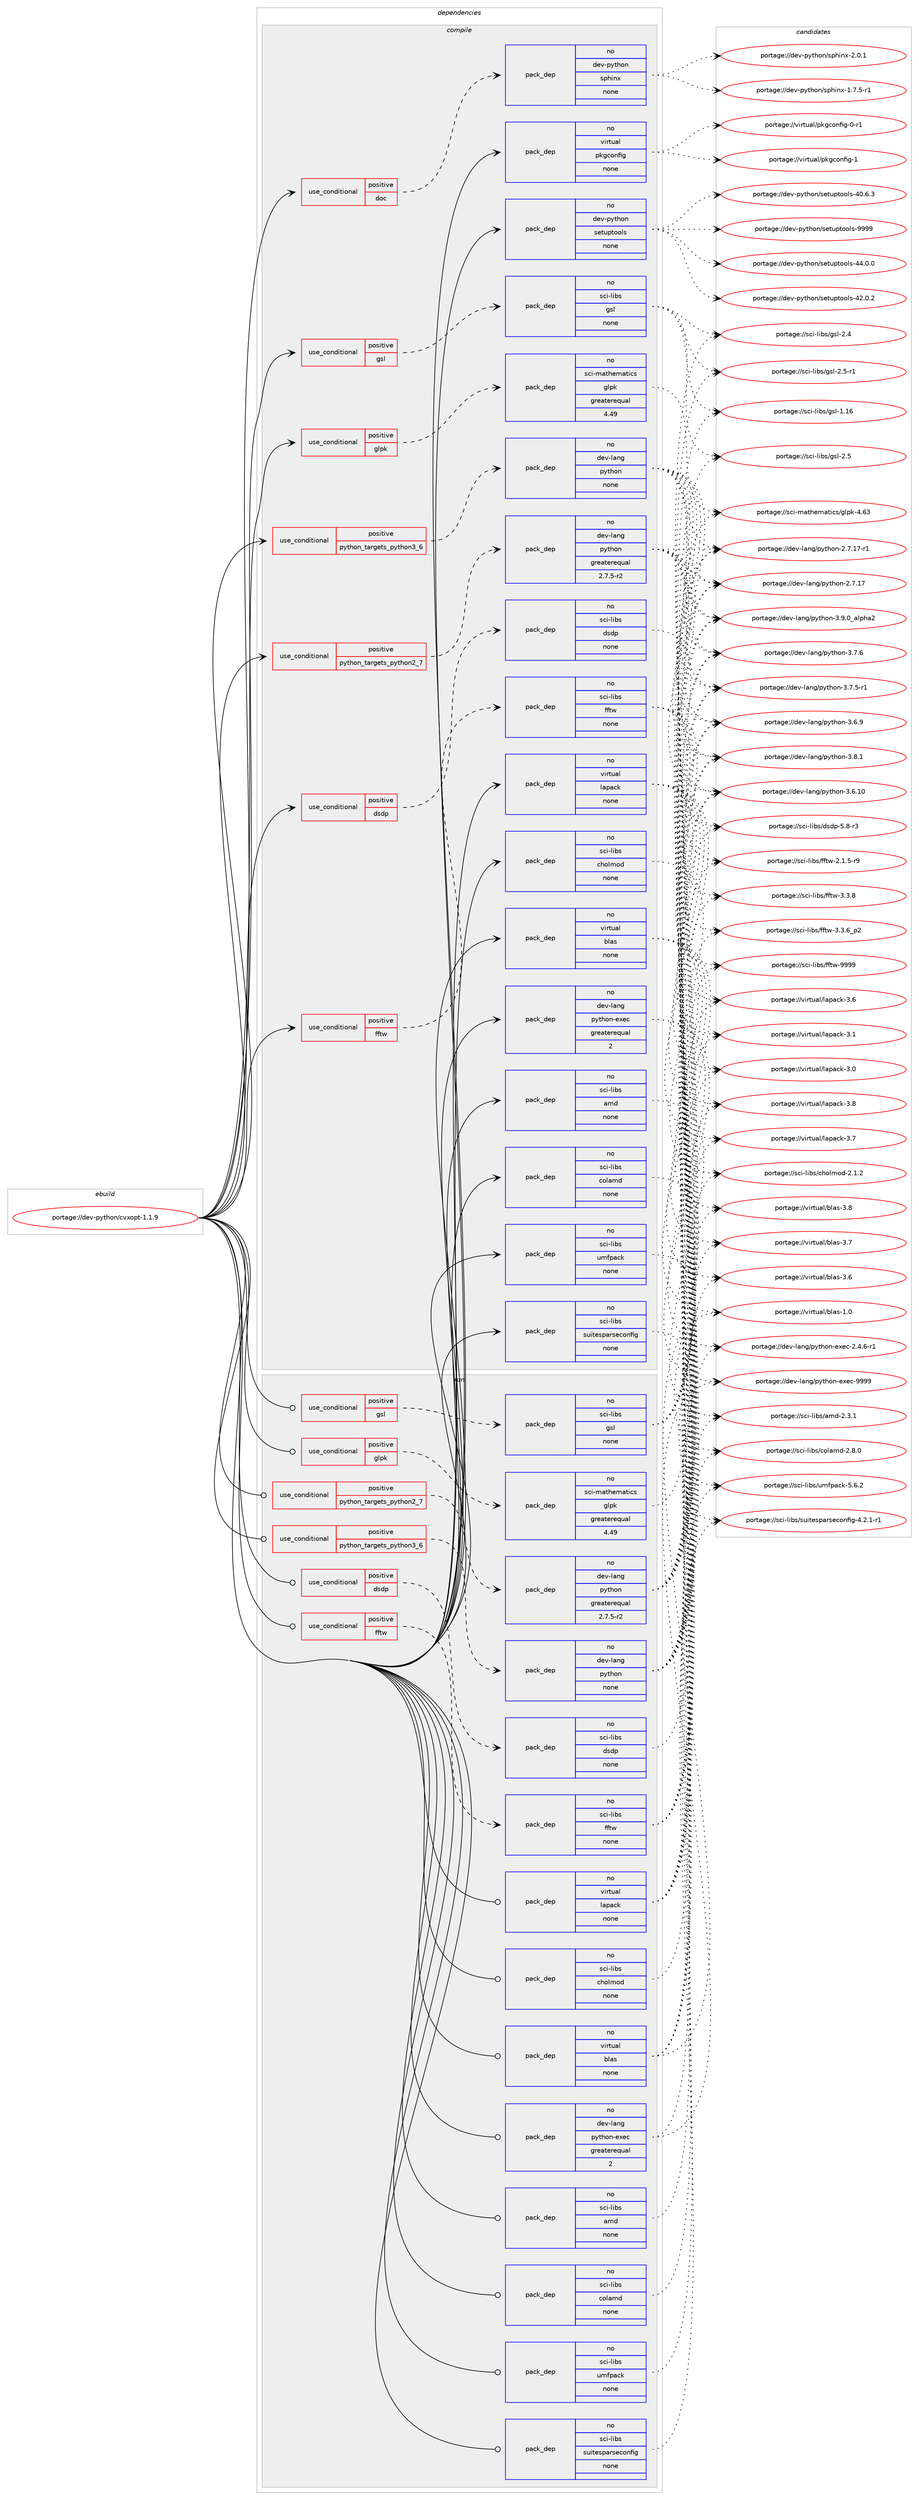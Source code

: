 digraph prolog {

# *************
# Graph options
# *************

newrank=true;
concentrate=true;
compound=true;
graph [rankdir=LR,fontname=Helvetica,fontsize=10,ranksep=1.5];#, ranksep=2.5, nodesep=0.2];
edge  [arrowhead=vee];
node  [fontname=Helvetica,fontsize=10];

# **********
# The ebuild
# **********

subgraph cluster_leftcol {
color=gray;
label=<<i>ebuild</i>>;
id [label="portage://dev-python/cvxopt-1.1.9", color=red, width=4, href="../dev-python/cvxopt-1.1.9.svg"];
}

# ****************
# The dependencies
# ****************

subgraph cluster_midcol {
color=gray;
label=<<i>dependencies</i>>;
subgraph cluster_compile {
fillcolor="#eeeeee";
style=filled;
label=<<i>compile</i>>;
subgraph cond117168 {
dependency465296 [label=<<TABLE BORDER="0" CELLBORDER="1" CELLSPACING="0" CELLPADDING="4"><TR><TD ROWSPAN="3" CELLPADDING="10">use_conditional</TD></TR><TR><TD>positive</TD></TR><TR><TD>doc</TD></TR></TABLE>>, shape=none, color=red];
subgraph pack343134 {
dependency465297 [label=<<TABLE BORDER="0" CELLBORDER="1" CELLSPACING="0" CELLPADDING="4" WIDTH="220"><TR><TD ROWSPAN="6" CELLPADDING="30">pack_dep</TD></TR><TR><TD WIDTH="110">no</TD></TR><TR><TD>dev-python</TD></TR><TR><TD>sphinx</TD></TR><TR><TD>none</TD></TR><TR><TD></TD></TR></TABLE>>, shape=none, color=blue];
}
dependency465296:e -> dependency465297:w [weight=20,style="dashed",arrowhead="vee"];
}
id:e -> dependency465296:w [weight=20,style="solid",arrowhead="vee"];
subgraph cond117169 {
dependency465298 [label=<<TABLE BORDER="0" CELLBORDER="1" CELLSPACING="0" CELLPADDING="4"><TR><TD ROWSPAN="3" CELLPADDING="10">use_conditional</TD></TR><TR><TD>positive</TD></TR><TR><TD>dsdp</TD></TR></TABLE>>, shape=none, color=red];
subgraph pack343135 {
dependency465299 [label=<<TABLE BORDER="0" CELLBORDER="1" CELLSPACING="0" CELLPADDING="4" WIDTH="220"><TR><TD ROWSPAN="6" CELLPADDING="30">pack_dep</TD></TR><TR><TD WIDTH="110">no</TD></TR><TR><TD>sci-libs</TD></TR><TR><TD>dsdp</TD></TR><TR><TD>none</TD></TR><TR><TD></TD></TR></TABLE>>, shape=none, color=blue];
}
dependency465298:e -> dependency465299:w [weight=20,style="dashed",arrowhead="vee"];
}
id:e -> dependency465298:w [weight=20,style="solid",arrowhead="vee"];
subgraph cond117170 {
dependency465300 [label=<<TABLE BORDER="0" CELLBORDER="1" CELLSPACING="0" CELLPADDING="4"><TR><TD ROWSPAN="3" CELLPADDING="10">use_conditional</TD></TR><TR><TD>positive</TD></TR><TR><TD>fftw</TD></TR></TABLE>>, shape=none, color=red];
subgraph pack343136 {
dependency465301 [label=<<TABLE BORDER="0" CELLBORDER="1" CELLSPACING="0" CELLPADDING="4" WIDTH="220"><TR><TD ROWSPAN="6" CELLPADDING="30">pack_dep</TD></TR><TR><TD WIDTH="110">no</TD></TR><TR><TD>sci-libs</TD></TR><TR><TD>fftw</TD></TR><TR><TD>none</TD></TR><TR><TD></TD></TR></TABLE>>, shape=none, color=blue];
}
dependency465300:e -> dependency465301:w [weight=20,style="dashed",arrowhead="vee"];
}
id:e -> dependency465300:w [weight=20,style="solid",arrowhead="vee"];
subgraph cond117171 {
dependency465302 [label=<<TABLE BORDER="0" CELLBORDER="1" CELLSPACING="0" CELLPADDING="4"><TR><TD ROWSPAN="3" CELLPADDING="10">use_conditional</TD></TR><TR><TD>positive</TD></TR><TR><TD>glpk</TD></TR></TABLE>>, shape=none, color=red];
subgraph pack343137 {
dependency465303 [label=<<TABLE BORDER="0" CELLBORDER="1" CELLSPACING="0" CELLPADDING="4" WIDTH="220"><TR><TD ROWSPAN="6" CELLPADDING="30">pack_dep</TD></TR><TR><TD WIDTH="110">no</TD></TR><TR><TD>sci-mathematics</TD></TR><TR><TD>glpk</TD></TR><TR><TD>greaterequal</TD></TR><TR><TD>4.49</TD></TR></TABLE>>, shape=none, color=blue];
}
dependency465302:e -> dependency465303:w [weight=20,style="dashed",arrowhead="vee"];
}
id:e -> dependency465302:w [weight=20,style="solid",arrowhead="vee"];
subgraph cond117172 {
dependency465304 [label=<<TABLE BORDER="0" CELLBORDER="1" CELLSPACING="0" CELLPADDING="4"><TR><TD ROWSPAN="3" CELLPADDING="10">use_conditional</TD></TR><TR><TD>positive</TD></TR><TR><TD>gsl</TD></TR></TABLE>>, shape=none, color=red];
subgraph pack343138 {
dependency465305 [label=<<TABLE BORDER="0" CELLBORDER="1" CELLSPACING="0" CELLPADDING="4" WIDTH="220"><TR><TD ROWSPAN="6" CELLPADDING="30">pack_dep</TD></TR><TR><TD WIDTH="110">no</TD></TR><TR><TD>sci-libs</TD></TR><TR><TD>gsl</TD></TR><TR><TD>none</TD></TR><TR><TD></TD></TR></TABLE>>, shape=none, color=blue];
}
dependency465304:e -> dependency465305:w [weight=20,style="dashed",arrowhead="vee"];
}
id:e -> dependency465304:w [weight=20,style="solid",arrowhead="vee"];
subgraph cond117173 {
dependency465306 [label=<<TABLE BORDER="0" CELLBORDER="1" CELLSPACING="0" CELLPADDING="4"><TR><TD ROWSPAN="3" CELLPADDING="10">use_conditional</TD></TR><TR><TD>positive</TD></TR><TR><TD>python_targets_python2_7</TD></TR></TABLE>>, shape=none, color=red];
subgraph pack343139 {
dependency465307 [label=<<TABLE BORDER="0" CELLBORDER="1" CELLSPACING="0" CELLPADDING="4" WIDTH="220"><TR><TD ROWSPAN="6" CELLPADDING="30">pack_dep</TD></TR><TR><TD WIDTH="110">no</TD></TR><TR><TD>dev-lang</TD></TR><TR><TD>python</TD></TR><TR><TD>greaterequal</TD></TR><TR><TD>2.7.5-r2</TD></TR></TABLE>>, shape=none, color=blue];
}
dependency465306:e -> dependency465307:w [weight=20,style="dashed",arrowhead="vee"];
}
id:e -> dependency465306:w [weight=20,style="solid",arrowhead="vee"];
subgraph cond117174 {
dependency465308 [label=<<TABLE BORDER="0" CELLBORDER="1" CELLSPACING="0" CELLPADDING="4"><TR><TD ROWSPAN="3" CELLPADDING="10">use_conditional</TD></TR><TR><TD>positive</TD></TR><TR><TD>python_targets_python3_6</TD></TR></TABLE>>, shape=none, color=red];
subgraph pack343140 {
dependency465309 [label=<<TABLE BORDER="0" CELLBORDER="1" CELLSPACING="0" CELLPADDING="4" WIDTH="220"><TR><TD ROWSPAN="6" CELLPADDING="30">pack_dep</TD></TR><TR><TD WIDTH="110">no</TD></TR><TR><TD>dev-lang</TD></TR><TR><TD>python</TD></TR><TR><TD>none</TD></TR><TR><TD></TD></TR></TABLE>>, shape=none, color=blue];
}
dependency465308:e -> dependency465309:w [weight=20,style="dashed",arrowhead="vee"];
}
id:e -> dependency465308:w [weight=20,style="solid",arrowhead="vee"];
subgraph pack343141 {
dependency465310 [label=<<TABLE BORDER="0" CELLBORDER="1" CELLSPACING="0" CELLPADDING="4" WIDTH="220"><TR><TD ROWSPAN="6" CELLPADDING="30">pack_dep</TD></TR><TR><TD WIDTH="110">no</TD></TR><TR><TD>dev-lang</TD></TR><TR><TD>python-exec</TD></TR><TR><TD>greaterequal</TD></TR><TR><TD>2</TD></TR></TABLE>>, shape=none, color=blue];
}
id:e -> dependency465310:w [weight=20,style="solid",arrowhead="vee"];
subgraph pack343142 {
dependency465311 [label=<<TABLE BORDER="0" CELLBORDER="1" CELLSPACING="0" CELLPADDING="4" WIDTH="220"><TR><TD ROWSPAN="6" CELLPADDING="30">pack_dep</TD></TR><TR><TD WIDTH="110">no</TD></TR><TR><TD>dev-python</TD></TR><TR><TD>setuptools</TD></TR><TR><TD>none</TD></TR><TR><TD></TD></TR></TABLE>>, shape=none, color=blue];
}
id:e -> dependency465311:w [weight=20,style="solid",arrowhead="vee"];
subgraph pack343143 {
dependency465312 [label=<<TABLE BORDER="0" CELLBORDER="1" CELLSPACING="0" CELLPADDING="4" WIDTH="220"><TR><TD ROWSPAN="6" CELLPADDING="30">pack_dep</TD></TR><TR><TD WIDTH="110">no</TD></TR><TR><TD>sci-libs</TD></TR><TR><TD>amd</TD></TR><TR><TD>none</TD></TR><TR><TD></TD></TR></TABLE>>, shape=none, color=blue];
}
id:e -> dependency465312:w [weight=20,style="solid",arrowhead="vee"];
subgraph pack343144 {
dependency465313 [label=<<TABLE BORDER="0" CELLBORDER="1" CELLSPACING="0" CELLPADDING="4" WIDTH="220"><TR><TD ROWSPAN="6" CELLPADDING="30">pack_dep</TD></TR><TR><TD WIDTH="110">no</TD></TR><TR><TD>sci-libs</TD></TR><TR><TD>cholmod</TD></TR><TR><TD>none</TD></TR><TR><TD></TD></TR></TABLE>>, shape=none, color=blue];
}
id:e -> dependency465313:w [weight=20,style="solid",arrowhead="vee"];
subgraph pack343145 {
dependency465314 [label=<<TABLE BORDER="0" CELLBORDER="1" CELLSPACING="0" CELLPADDING="4" WIDTH="220"><TR><TD ROWSPAN="6" CELLPADDING="30">pack_dep</TD></TR><TR><TD WIDTH="110">no</TD></TR><TR><TD>sci-libs</TD></TR><TR><TD>colamd</TD></TR><TR><TD>none</TD></TR><TR><TD></TD></TR></TABLE>>, shape=none, color=blue];
}
id:e -> dependency465314:w [weight=20,style="solid",arrowhead="vee"];
subgraph pack343146 {
dependency465315 [label=<<TABLE BORDER="0" CELLBORDER="1" CELLSPACING="0" CELLPADDING="4" WIDTH="220"><TR><TD ROWSPAN="6" CELLPADDING="30">pack_dep</TD></TR><TR><TD WIDTH="110">no</TD></TR><TR><TD>sci-libs</TD></TR><TR><TD>suitesparseconfig</TD></TR><TR><TD>none</TD></TR><TR><TD></TD></TR></TABLE>>, shape=none, color=blue];
}
id:e -> dependency465315:w [weight=20,style="solid",arrowhead="vee"];
subgraph pack343147 {
dependency465316 [label=<<TABLE BORDER="0" CELLBORDER="1" CELLSPACING="0" CELLPADDING="4" WIDTH="220"><TR><TD ROWSPAN="6" CELLPADDING="30">pack_dep</TD></TR><TR><TD WIDTH="110">no</TD></TR><TR><TD>sci-libs</TD></TR><TR><TD>umfpack</TD></TR><TR><TD>none</TD></TR><TR><TD></TD></TR></TABLE>>, shape=none, color=blue];
}
id:e -> dependency465316:w [weight=20,style="solid",arrowhead="vee"];
subgraph pack343148 {
dependency465317 [label=<<TABLE BORDER="0" CELLBORDER="1" CELLSPACING="0" CELLPADDING="4" WIDTH="220"><TR><TD ROWSPAN="6" CELLPADDING="30">pack_dep</TD></TR><TR><TD WIDTH="110">no</TD></TR><TR><TD>virtual</TD></TR><TR><TD>blas</TD></TR><TR><TD>none</TD></TR><TR><TD></TD></TR></TABLE>>, shape=none, color=blue];
}
id:e -> dependency465317:w [weight=20,style="solid",arrowhead="vee"];
subgraph pack343149 {
dependency465318 [label=<<TABLE BORDER="0" CELLBORDER="1" CELLSPACING="0" CELLPADDING="4" WIDTH="220"><TR><TD ROWSPAN="6" CELLPADDING="30">pack_dep</TD></TR><TR><TD WIDTH="110">no</TD></TR><TR><TD>virtual</TD></TR><TR><TD>lapack</TD></TR><TR><TD>none</TD></TR><TR><TD></TD></TR></TABLE>>, shape=none, color=blue];
}
id:e -> dependency465318:w [weight=20,style="solid",arrowhead="vee"];
subgraph pack343150 {
dependency465319 [label=<<TABLE BORDER="0" CELLBORDER="1" CELLSPACING="0" CELLPADDING="4" WIDTH="220"><TR><TD ROWSPAN="6" CELLPADDING="30">pack_dep</TD></TR><TR><TD WIDTH="110">no</TD></TR><TR><TD>virtual</TD></TR><TR><TD>pkgconfig</TD></TR><TR><TD>none</TD></TR><TR><TD></TD></TR></TABLE>>, shape=none, color=blue];
}
id:e -> dependency465319:w [weight=20,style="solid",arrowhead="vee"];
}
subgraph cluster_compileandrun {
fillcolor="#eeeeee";
style=filled;
label=<<i>compile and run</i>>;
}
subgraph cluster_run {
fillcolor="#eeeeee";
style=filled;
label=<<i>run</i>>;
subgraph cond117175 {
dependency465320 [label=<<TABLE BORDER="0" CELLBORDER="1" CELLSPACING="0" CELLPADDING="4"><TR><TD ROWSPAN="3" CELLPADDING="10">use_conditional</TD></TR><TR><TD>positive</TD></TR><TR><TD>dsdp</TD></TR></TABLE>>, shape=none, color=red];
subgraph pack343151 {
dependency465321 [label=<<TABLE BORDER="0" CELLBORDER="1" CELLSPACING="0" CELLPADDING="4" WIDTH="220"><TR><TD ROWSPAN="6" CELLPADDING="30">pack_dep</TD></TR><TR><TD WIDTH="110">no</TD></TR><TR><TD>sci-libs</TD></TR><TR><TD>dsdp</TD></TR><TR><TD>none</TD></TR><TR><TD></TD></TR></TABLE>>, shape=none, color=blue];
}
dependency465320:e -> dependency465321:w [weight=20,style="dashed",arrowhead="vee"];
}
id:e -> dependency465320:w [weight=20,style="solid",arrowhead="odot"];
subgraph cond117176 {
dependency465322 [label=<<TABLE BORDER="0" CELLBORDER="1" CELLSPACING="0" CELLPADDING="4"><TR><TD ROWSPAN="3" CELLPADDING="10">use_conditional</TD></TR><TR><TD>positive</TD></TR><TR><TD>fftw</TD></TR></TABLE>>, shape=none, color=red];
subgraph pack343152 {
dependency465323 [label=<<TABLE BORDER="0" CELLBORDER="1" CELLSPACING="0" CELLPADDING="4" WIDTH="220"><TR><TD ROWSPAN="6" CELLPADDING="30">pack_dep</TD></TR><TR><TD WIDTH="110">no</TD></TR><TR><TD>sci-libs</TD></TR><TR><TD>fftw</TD></TR><TR><TD>none</TD></TR><TR><TD></TD></TR></TABLE>>, shape=none, color=blue];
}
dependency465322:e -> dependency465323:w [weight=20,style="dashed",arrowhead="vee"];
}
id:e -> dependency465322:w [weight=20,style="solid",arrowhead="odot"];
subgraph cond117177 {
dependency465324 [label=<<TABLE BORDER="0" CELLBORDER="1" CELLSPACING="0" CELLPADDING="4"><TR><TD ROWSPAN="3" CELLPADDING="10">use_conditional</TD></TR><TR><TD>positive</TD></TR><TR><TD>glpk</TD></TR></TABLE>>, shape=none, color=red];
subgraph pack343153 {
dependency465325 [label=<<TABLE BORDER="0" CELLBORDER="1" CELLSPACING="0" CELLPADDING="4" WIDTH="220"><TR><TD ROWSPAN="6" CELLPADDING="30">pack_dep</TD></TR><TR><TD WIDTH="110">no</TD></TR><TR><TD>sci-mathematics</TD></TR><TR><TD>glpk</TD></TR><TR><TD>greaterequal</TD></TR><TR><TD>4.49</TD></TR></TABLE>>, shape=none, color=blue];
}
dependency465324:e -> dependency465325:w [weight=20,style="dashed",arrowhead="vee"];
}
id:e -> dependency465324:w [weight=20,style="solid",arrowhead="odot"];
subgraph cond117178 {
dependency465326 [label=<<TABLE BORDER="0" CELLBORDER="1" CELLSPACING="0" CELLPADDING="4"><TR><TD ROWSPAN="3" CELLPADDING="10">use_conditional</TD></TR><TR><TD>positive</TD></TR><TR><TD>gsl</TD></TR></TABLE>>, shape=none, color=red];
subgraph pack343154 {
dependency465327 [label=<<TABLE BORDER="0" CELLBORDER="1" CELLSPACING="0" CELLPADDING="4" WIDTH="220"><TR><TD ROWSPAN="6" CELLPADDING="30">pack_dep</TD></TR><TR><TD WIDTH="110">no</TD></TR><TR><TD>sci-libs</TD></TR><TR><TD>gsl</TD></TR><TR><TD>none</TD></TR><TR><TD></TD></TR></TABLE>>, shape=none, color=blue];
}
dependency465326:e -> dependency465327:w [weight=20,style="dashed",arrowhead="vee"];
}
id:e -> dependency465326:w [weight=20,style="solid",arrowhead="odot"];
subgraph cond117179 {
dependency465328 [label=<<TABLE BORDER="0" CELLBORDER="1" CELLSPACING="0" CELLPADDING="4"><TR><TD ROWSPAN="3" CELLPADDING="10">use_conditional</TD></TR><TR><TD>positive</TD></TR><TR><TD>python_targets_python2_7</TD></TR></TABLE>>, shape=none, color=red];
subgraph pack343155 {
dependency465329 [label=<<TABLE BORDER="0" CELLBORDER="1" CELLSPACING="0" CELLPADDING="4" WIDTH="220"><TR><TD ROWSPAN="6" CELLPADDING="30">pack_dep</TD></TR><TR><TD WIDTH="110">no</TD></TR><TR><TD>dev-lang</TD></TR><TR><TD>python</TD></TR><TR><TD>greaterequal</TD></TR><TR><TD>2.7.5-r2</TD></TR></TABLE>>, shape=none, color=blue];
}
dependency465328:e -> dependency465329:w [weight=20,style="dashed",arrowhead="vee"];
}
id:e -> dependency465328:w [weight=20,style="solid",arrowhead="odot"];
subgraph cond117180 {
dependency465330 [label=<<TABLE BORDER="0" CELLBORDER="1" CELLSPACING="0" CELLPADDING="4"><TR><TD ROWSPAN="3" CELLPADDING="10">use_conditional</TD></TR><TR><TD>positive</TD></TR><TR><TD>python_targets_python3_6</TD></TR></TABLE>>, shape=none, color=red];
subgraph pack343156 {
dependency465331 [label=<<TABLE BORDER="0" CELLBORDER="1" CELLSPACING="0" CELLPADDING="4" WIDTH="220"><TR><TD ROWSPAN="6" CELLPADDING="30">pack_dep</TD></TR><TR><TD WIDTH="110">no</TD></TR><TR><TD>dev-lang</TD></TR><TR><TD>python</TD></TR><TR><TD>none</TD></TR><TR><TD></TD></TR></TABLE>>, shape=none, color=blue];
}
dependency465330:e -> dependency465331:w [weight=20,style="dashed",arrowhead="vee"];
}
id:e -> dependency465330:w [weight=20,style="solid",arrowhead="odot"];
subgraph pack343157 {
dependency465332 [label=<<TABLE BORDER="0" CELLBORDER="1" CELLSPACING="0" CELLPADDING="4" WIDTH="220"><TR><TD ROWSPAN="6" CELLPADDING="30">pack_dep</TD></TR><TR><TD WIDTH="110">no</TD></TR><TR><TD>dev-lang</TD></TR><TR><TD>python-exec</TD></TR><TR><TD>greaterequal</TD></TR><TR><TD>2</TD></TR></TABLE>>, shape=none, color=blue];
}
id:e -> dependency465332:w [weight=20,style="solid",arrowhead="odot"];
subgraph pack343158 {
dependency465333 [label=<<TABLE BORDER="0" CELLBORDER="1" CELLSPACING="0" CELLPADDING="4" WIDTH="220"><TR><TD ROWSPAN="6" CELLPADDING="30">pack_dep</TD></TR><TR><TD WIDTH="110">no</TD></TR><TR><TD>sci-libs</TD></TR><TR><TD>amd</TD></TR><TR><TD>none</TD></TR><TR><TD></TD></TR></TABLE>>, shape=none, color=blue];
}
id:e -> dependency465333:w [weight=20,style="solid",arrowhead="odot"];
subgraph pack343159 {
dependency465334 [label=<<TABLE BORDER="0" CELLBORDER="1" CELLSPACING="0" CELLPADDING="4" WIDTH="220"><TR><TD ROWSPAN="6" CELLPADDING="30">pack_dep</TD></TR><TR><TD WIDTH="110">no</TD></TR><TR><TD>sci-libs</TD></TR><TR><TD>cholmod</TD></TR><TR><TD>none</TD></TR><TR><TD></TD></TR></TABLE>>, shape=none, color=blue];
}
id:e -> dependency465334:w [weight=20,style="solid",arrowhead="odot"];
subgraph pack343160 {
dependency465335 [label=<<TABLE BORDER="0" CELLBORDER="1" CELLSPACING="0" CELLPADDING="4" WIDTH="220"><TR><TD ROWSPAN="6" CELLPADDING="30">pack_dep</TD></TR><TR><TD WIDTH="110">no</TD></TR><TR><TD>sci-libs</TD></TR><TR><TD>colamd</TD></TR><TR><TD>none</TD></TR><TR><TD></TD></TR></TABLE>>, shape=none, color=blue];
}
id:e -> dependency465335:w [weight=20,style="solid",arrowhead="odot"];
subgraph pack343161 {
dependency465336 [label=<<TABLE BORDER="0" CELLBORDER="1" CELLSPACING="0" CELLPADDING="4" WIDTH="220"><TR><TD ROWSPAN="6" CELLPADDING="30">pack_dep</TD></TR><TR><TD WIDTH="110">no</TD></TR><TR><TD>sci-libs</TD></TR><TR><TD>suitesparseconfig</TD></TR><TR><TD>none</TD></TR><TR><TD></TD></TR></TABLE>>, shape=none, color=blue];
}
id:e -> dependency465336:w [weight=20,style="solid",arrowhead="odot"];
subgraph pack343162 {
dependency465337 [label=<<TABLE BORDER="0" CELLBORDER="1" CELLSPACING="0" CELLPADDING="4" WIDTH="220"><TR><TD ROWSPAN="6" CELLPADDING="30">pack_dep</TD></TR><TR><TD WIDTH="110">no</TD></TR><TR><TD>sci-libs</TD></TR><TR><TD>umfpack</TD></TR><TR><TD>none</TD></TR><TR><TD></TD></TR></TABLE>>, shape=none, color=blue];
}
id:e -> dependency465337:w [weight=20,style="solid",arrowhead="odot"];
subgraph pack343163 {
dependency465338 [label=<<TABLE BORDER="0" CELLBORDER="1" CELLSPACING="0" CELLPADDING="4" WIDTH="220"><TR><TD ROWSPAN="6" CELLPADDING="30">pack_dep</TD></TR><TR><TD WIDTH="110">no</TD></TR><TR><TD>virtual</TD></TR><TR><TD>blas</TD></TR><TR><TD>none</TD></TR><TR><TD></TD></TR></TABLE>>, shape=none, color=blue];
}
id:e -> dependency465338:w [weight=20,style="solid",arrowhead="odot"];
subgraph pack343164 {
dependency465339 [label=<<TABLE BORDER="0" CELLBORDER="1" CELLSPACING="0" CELLPADDING="4" WIDTH="220"><TR><TD ROWSPAN="6" CELLPADDING="30">pack_dep</TD></TR><TR><TD WIDTH="110">no</TD></TR><TR><TD>virtual</TD></TR><TR><TD>lapack</TD></TR><TR><TD>none</TD></TR><TR><TD></TD></TR></TABLE>>, shape=none, color=blue];
}
id:e -> dependency465339:w [weight=20,style="solid",arrowhead="odot"];
}
}

# **************
# The candidates
# **************

subgraph cluster_choices {
rank=same;
color=gray;
label=<<i>candidates</i>>;

subgraph choice343134 {
color=black;
nodesep=1;
choice1001011184511212111610411111047115112104105110120455046484649 [label="portage://dev-python/sphinx-2.0.1", color=red, width=4,href="../dev-python/sphinx-2.0.1.svg"];
choice10010111845112121116104111110471151121041051101204549465546534511449 [label="portage://dev-python/sphinx-1.7.5-r1", color=red, width=4,href="../dev-python/sphinx-1.7.5-r1.svg"];
dependency465297:e -> choice1001011184511212111610411111047115112104105110120455046484649:w [style=dotted,weight="100"];
dependency465297:e -> choice10010111845112121116104111110471151121041051101204549465546534511449:w [style=dotted,weight="100"];
}
subgraph choice343135 {
color=black;
nodesep=1;
choice11599105451081059811547100115100112455346564511451 [label="portage://sci-libs/dsdp-5.8-r3", color=red, width=4,href="../sci-libs/dsdp-5.8-r3.svg"];
dependency465299:e -> choice11599105451081059811547100115100112455346564511451:w [style=dotted,weight="100"];
}
subgraph choice343136 {
color=black;
nodesep=1;
choice115991054510810598115471021021161194557575757 [label="portage://sci-libs/fftw-9999", color=red, width=4,href="../sci-libs/fftw-9999.svg"];
choice11599105451081059811547102102116119455146514656 [label="portage://sci-libs/fftw-3.3.8", color=red, width=4,href="../sci-libs/fftw-3.3.8.svg"];
choice115991054510810598115471021021161194551465146549511250 [label="portage://sci-libs/fftw-3.3.6_p2", color=red, width=4,href="../sci-libs/fftw-3.3.6_p2.svg"];
choice115991054510810598115471021021161194550464946534511457 [label="portage://sci-libs/fftw-2.1.5-r9", color=red, width=4,href="../sci-libs/fftw-2.1.5-r9.svg"];
dependency465301:e -> choice115991054510810598115471021021161194557575757:w [style=dotted,weight="100"];
dependency465301:e -> choice11599105451081059811547102102116119455146514656:w [style=dotted,weight="100"];
dependency465301:e -> choice115991054510810598115471021021161194551465146549511250:w [style=dotted,weight="100"];
dependency465301:e -> choice115991054510810598115471021021161194550464946534511457:w [style=dotted,weight="100"];
}
subgraph choice343137 {
color=black;
nodesep=1;
choice1159910545109971161041011099711610599115471031081121074552465451 [label="portage://sci-mathematics/glpk-4.63", color=red, width=4,href="../sci-mathematics/glpk-4.63.svg"];
dependency465303:e -> choice1159910545109971161041011099711610599115471031081121074552465451:w [style=dotted,weight="100"];
}
subgraph choice343138 {
color=black;
nodesep=1;
choice11599105451081059811547103115108455046534511449 [label="portage://sci-libs/gsl-2.5-r1", color=red, width=4,href="../sci-libs/gsl-2.5-r1.svg"];
choice1159910545108105981154710311510845504653 [label="portage://sci-libs/gsl-2.5", color=red, width=4,href="../sci-libs/gsl-2.5.svg"];
choice1159910545108105981154710311510845504652 [label="portage://sci-libs/gsl-2.4", color=red, width=4,href="../sci-libs/gsl-2.4.svg"];
choice115991054510810598115471031151084549464954 [label="portage://sci-libs/gsl-1.16", color=red, width=4,href="../sci-libs/gsl-1.16.svg"];
dependency465305:e -> choice11599105451081059811547103115108455046534511449:w [style=dotted,weight="100"];
dependency465305:e -> choice1159910545108105981154710311510845504653:w [style=dotted,weight="100"];
dependency465305:e -> choice1159910545108105981154710311510845504652:w [style=dotted,weight="100"];
dependency465305:e -> choice115991054510810598115471031151084549464954:w [style=dotted,weight="100"];
}
subgraph choice343139 {
color=black;
nodesep=1;
choice10010111845108971101034711212111610411111045514657464895971081121049750 [label="portage://dev-lang/python-3.9.0_alpha2", color=red, width=4,href="../dev-lang/python-3.9.0_alpha2.svg"];
choice100101118451089711010347112121116104111110455146564649 [label="portage://dev-lang/python-3.8.1", color=red, width=4,href="../dev-lang/python-3.8.1.svg"];
choice100101118451089711010347112121116104111110455146554654 [label="portage://dev-lang/python-3.7.6", color=red, width=4,href="../dev-lang/python-3.7.6.svg"];
choice1001011184510897110103471121211161041111104551465546534511449 [label="portage://dev-lang/python-3.7.5-r1", color=red, width=4,href="../dev-lang/python-3.7.5-r1.svg"];
choice100101118451089711010347112121116104111110455146544657 [label="portage://dev-lang/python-3.6.9", color=red, width=4,href="../dev-lang/python-3.6.9.svg"];
choice10010111845108971101034711212111610411111045514654464948 [label="portage://dev-lang/python-3.6.10", color=red, width=4,href="../dev-lang/python-3.6.10.svg"];
choice100101118451089711010347112121116104111110455046554649554511449 [label="portage://dev-lang/python-2.7.17-r1", color=red, width=4,href="../dev-lang/python-2.7.17-r1.svg"];
choice10010111845108971101034711212111610411111045504655464955 [label="portage://dev-lang/python-2.7.17", color=red, width=4,href="../dev-lang/python-2.7.17.svg"];
dependency465307:e -> choice10010111845108971101034711212111610411111045514657464895971081121049750:w [style=dotted,weight="100"];
dependency465307:e -> choice100101118451089711010347112121116104111110455146564649:w [style=dotted,weight="100"];
dependency465307:e -> choice100101118451089711010347112121116104111110455146554654:w [style=dotted,weight="100"];
dependency465307:e -> choice1001011184510897110103471121211161041111104551465546534511449:w [style=dotted,weight="100"];
dependency465307:e -> choice100101118451089711010347112121116104111110455146544657:w [style=dotted,weight="100"];
dependency465307:e -> choice10010111845108971101034711212111610411111045514654464948:w [style=dotted,weight="100"];
dependency465307:e -> choice100101118451089711010347112121116104111110455046554649554511449:w [style=dotted,weight="100"];
dependency465307:e -> choice10010111845108971101034711212111610411111045504655464955:w [style=dotted,weight="100"];
}
subgraph choice343140 {
color=black;
nodesep=1;
choice10010111845108971101034711212111610411111045514657464895971081121049750 [label="portage://dev-lang/python-3.9.0_alpha2", color=red, width=4,href="../dev-lang/python-3.9.0_alpha2.svg"];
choice100101118451089711010347112121116104111110455146564649 [label="portage://dev-lang/python-3.8.1", color=red, width=4,href="../dev-lang/python-3.8.1.svg"];
choice100101118451089711010347112121116104111110455146554654 [label="portage://dev-lang/python-3.7.6", color=red, width=4,href="../dev-lang/python-3.7.6.svg"];
choice1001011184510897110103471121211161041111104551465546534511449 [label="portage://dev-lang/python-3.7.5-r1", color=red, width=4,href="../dev-lang/python-3.7.5-r1.svg"];
choice100101118451089711010347112121116104111110455146544657 [label="portage://dev-lang/python-3.6.9", color=red, width=4,href="../dev-lang/python-3.6.9.svg"];
choice10010111845108971101034711212111610411111045514654464948 [label="portage://dev-lang/python-3.6.10", color=red, width=4,href="../dev-lang/python-3.6.10.svg"];
choice100101118451089711010347112121116104111110455046554649554511449 [label="portage://dev-lang/python-2.7.17-r1", color=red, width=4,href="../dev-lang/python-2.7.17-r1.svg"];
choice10010111845108971101034711212111610411111045504655464955 [label="portage://dev-lang/python-2.7.17", color=red, width=4,href="../dev-lang/python-2.7.17.svg"];
dependency465309:e -> choice10010111845108971101034711212111610411111045514657464895971081121049750:w [style=dotted,weight="100"];
dependency465309:e -> choice100101118451089711010347112121116104111110455146564649:w [style=dotted,weight="100"];
dependency465309:e -> choice100101118451089711010347112121116104111110455146554654:w [style=dotted,weight="100"];
dependency465309:e -> choice1001011184510897110103471121211161041111104551465546534511449:w [style=dotted,weight="100"];
dependency465309:e -> choice100101118451089711010347112121116104111110455146544657:w [style=dotted,weight="100"];
dependency465309:e -> choice10010111845108971101034711212111610411111045514654464948:w [style=dotted,weight="100"];
dependency465309:e -> choice100101118451089711010347112121116104111110455046554649554511449:w [style=dotted,weight="100"];
dependency465309:e -> choice10010111845108971101034711212111610411111045504655464955:w [style=dotted,weight="100"];
}
subgraph choice343141 {
color=black;
nodesep=1;
choice10010111845108971101034711212111610411111045101120101994557575757 [label="portage://dev-lang/python-exec-9999", color=red, width=4,href="../dev-lang/python-exec-9999.svg"];
choice10010111845108971101034711212111610411111045101120101994550465246544511449 [label="portage://dev-lang/python-exec-2.4.6-r1", color=red, width=4,href="../dev-lang/python-exec-2.4.6-r1.svg"];
dependency465310:e -> choice10010111845108971101034711212111610411111045101120101994557575757:w [style=dotted,weight="100"];
dependency465310:e -> choice10010111845108971101034711212111610411111045101120101994550465246544511449:w [style=dotted,weight="100"];
}
subgraph choice343142 {
color=black;
nodesep=1;
choice10010111845112121116104111110471151011161171121161111111081154557575757 [label="portage://dev-python/setuptools-9999", color=red, width=4,href="../dev-python/setuptools-9999.svg"];
choice100101118451121211161041111104711510111611711211611111110811545525246484648 [label="portage://dev-python/setuptools-44.0.0", color=red, width=4,href="../dev-python/setuptools-44.0.0.svg"];
choice100101118451121211161041111104711510111611711211611111110811545525046484650 [label="portage://dev-python/setuptools-42.0.2", color=red, width=4,href="../dev-python/setuptools-42.0.2.svg"];
choice100101118451121211161041111104711510111611711211611111110811545524846544651 [label="portage://dev-python/setuptools-40.6.3", color=red, width=4,href="../dev-python/setuptools-40.6.3.svg"];
dependency465311:e -> choice10010111845112121116104111110471151011161171121161111111081154557575757:w [style=dotted,weight="100"];
dependency465311:e -> choice100101118451121211161041111104711510111611711211611111110811545525246484648:w [style=dotted,weight="100"];
dependency465311:e -> choice100101118451121211161041111104711510111611711211611111110811545525046484650:w [style=dotted,weight="100"];
dependency465311:e -> choice100101118451121211161041111104711510111611711211611111110811545524846544651:w [style=dotted,weight="100"];
}
subgraph choice343143 {
color=black;
nodesep=1;
choice1159910545108105981154797109100455046514649 [label="portage://sci-libs/amd-2.3.1", color=red, width=4,href="../sci-libs/amd-2.3.1.svg"];
dependency465312:e -> choice1159910545108105981154797109100455046514649:w [style=dotted,weight="100"];
}
subgraph choice343144 {
color=black;
nodesep=1;
choice1159910545108105981154799104111108109111100455046494650 [label="portage://sci-libs/cholmod-2.1.2", color=red, width=4,href="../sci-libs/cholmod-2.1.2.svg"];
dependency465313:e -> choice1159910545108105981154799104111108109111100455046494650:w [style=dotted,weight="100"];
}
subgraph choice343145 {
color=black;
nodesep=1;
choice115991054510810598115479911110897109100455046564648 [label="portage://sci-libs/colamd-2.8.0", color=red, width=4,href="../sci-libs/colamd-2.8.0.svg"];
dependency465314:e -> choice115991054510810598115479911110897109100455046564648:w [style=dotted,weight="100"];
}
subgraph choice343146 {
color=black;
nodesep=1;
choice1159910545108105981154711511710511610111511297114115101991111101021051034552465046494511449 [label="portage://sci-libs/suitesparseconfig-4.2.1-r1", color=red, width=4,href="../sci-libs/suitesparseconfig-4.2.1-r1.svg"];
dependency465315:e -> choice1159910545108105981154711511710511610111511297114115101991111101021051034552465046494511449:w [style=dotted,weight="100"];
}
subgraph choice343147 {
color=black;
nodesep=1;
choice115991054510810598115471171091021129799107455346544650 [label="portage://sci-libs/umfpack-5.6.2", color=red, width=4,href="../sci-libs/umfpack-5.6.2.svg"];
dependency465316:e -> choice115991054510810598115471171091021129799107455346544650:w [style=dotted,weight="100"];
}
subgraph choice343148 {
color=black;
nodesep=1;
choice1181051141161179710847981089711545514656 [label="portage://virtual/blas-3.8", color=red, width=4,href="../virtual/blas-3.8.svg"];
choice1181051141161179710847981089711545514655 [label="portage://virtual/blas-3.7", color=red, width=4,href="../virtual/blas-3.7.svg"];
choice1181051141161179710847981089711545514654 [label="portage://virtual/blas-3.6", color=red, width=4,href="../virtual/blas-3.6.svg"];
choice1181051141161179710847981089711545494648 [label="portage://virtual/blas-1.0", color=red, width=4,href="../virtual/blas-1.0.svg"];
dependency465317:e -> choice1181051141161179710847981089711545514656:w [style=dotted,weight="100"];
dependency465317:e -> choice1181051141161179710847981089711545514655:w [style=dotted,weight="100"];
dependency465317:e -> choice1181051141161179710847981089711545514654:w [style=dotted,weight="100"];
dependency465317:e -> choice1181051141161179710847981089711545494648:w [style=dotted,weight="100"];
}
subgraph choice343149 {
color=black;
nodesep=1;
choice118105114116117971084710897112979910745514656 [label="portage://virtual/lapack-3.8", color=red, width=4,href="../virtual/lapack-3.8.svg"];
choice118105114116117971084710897112979910745514655 [label="portage://virtual/lapack-3.7", color=red, width=4,href="../virtual/lapack-3.7.svg"];
choice118105114116117971084710897112979910745514654 [label="portage://virtual/lapack-3.6", color=red, width=4,href="../virtual/lapack-3.6.svg"];
choice118105114116117971084710897112979910745514649 [label="portage://virtual/lapack-3.1", color=red, width=4,href="../virtual/lapack-3.1.svg"];
choice118105114116117971084710897112979910745514648 [label="portage://virtual/lapack-3.0", color=red, width=4,href="../virtual/lapack-3.0.svg"];
dependency465318:e -> choice118105114116117971084710897112979910745514656:w [style=dotted,weight="100"];
dependency465318:e -> choice118105114116117971084710897112979910745514655:w [style=dotted,weight="100"];
dependency465318:e -> choice118105114116117971084710897112979910745514654:w [style=dotted,weight="100"];
dependency465318:e -> choice118105114116117971084710897112979910745514649:w [style=dotted,weight="100"];
dependency465318:e -> choice118105114116117971084710897112979910745514648:w [style=dotted,weight="100"];
}
subgraph choice343150 {
color=black;
nodesep=1;
choice1181051141161179710847112107103991111101021051034549 [label="portage://virtual/pkgconfig-1", color=red, width=4,href="../virtual/pkgconfig-1.svg"];
choice11810511411611797108471121071039911111010210510345484511449 [label="portage://virtual/pkgconfig-0-r1", color=red, width=4,href="../virtual/pkgconfig-0-r1.svg"];
dependency465319:e -> choice1181051141161179710847112107103991111101021051034549:w [style=dotted,weight="100"];
dependency465319:e -> choice11810511411611797108471121071039911111010210510345484511449:w [style=dotted,weight="100"];
}
subgraph choice343151 {
color=black;
nodesep=1;
choice11599105451081059811547100115100112455346564511451 [label="portage://sci-libs/dsdp-5.8-r3", color=red, width=4,href="../sci-libs/dsdp-5.8-r3.svg"];
dependency465321:e -> choice11599105451081059811547100115100112455346564511451:w [style=dotted,weight="100"];
}
subgraph choice343152 {
color=black;
nodesep=1;
choice115991054510810598115471021021161194557575757 [label="portage://sci-libs/fftw-9999", color=red, width=4,href="../sci-libs/fftw-9999.svg"];
choice11599105451081059811547102102116119455146514656 [label="portage://sci-libs/fftw-3.3.8", color=red, width=4,href="../sci-libs/fftw-3.3.8.svg"];
choice115991054510810598115471021021161194551465146549511250 [label="portage://sci-libs/fftw-3.3.6_p2", color=red, width=4,href="../sci-libs/fftw-3.3.6_p2.svg"];
choice115991054510810598115471021021161194550464946534511457 [label="portage://sci-libs/fftw-2.1.5-r9", color=red, width=4,href="../sci-libs/fftw-2.1.5-r9.svg"];
dependency465323:e -> choice115991054510810598115471021021161194557575757:w [style=dotted,weight="100"];
dependency465323:e -> choice11599105451081059811547102102116119455146514656:w [style=dotted,weight="100"];
dependency465323:e -> choice115991054510810598115471021021161194551465146549511250:w [style=dotted,weight="100"];
dependency465323:e -> choice115991054510810598115471021021161194550464946534511457:w [style=dotted,weight="100"];
}
subgraph choice343153 {
color=black;
nodesep=1;
choice1159910545109971161041011099711610599115471031081121074552465451 [label="portage://sci-mathematics/glpk-4.63", color=red, width=4,href="../sci-mathematics/glpk-4.63.svg"];
dependency465325:e -> choice1159910545109971161041011099711610599115471031081121074552465451:w [style=dotted,weight="100"];
}
subgraph choice343154 {
color=black;
nodesep=1;
choice11599105451081059811547103115108455046534511449 [label="portage://sci-libs/gsl-2.5-r1", color=red, width=4,href="../sci-libs/gsl-2.5-r1.svg"];
choice1159910545108105981154710311510845504653 [label="portage://sci-libs/gsl-2.5", color=red, width=4,href="../sci-libs/gsl-2.5.svg"];
choice1159910545108105981154710311510845504652 [label="portage://sci-libs/gsl-2.4", color=red, width=4,href="../sci-libs/gsl-2.4.svg"];
choice115991054510810598115471031151084549464954 [label="portage://sci-libs/gsl-1.16", color=red, width=4,href="../sci-libs/gsl-1.16.svg"];
dependency465327:e -> choice11599105451081059811547103115108455046534511449:w [style=dotted,weight="100"];
dependency465327:e -> choice1159910545108105981154710311510845504653:w [style=dotted,weight="100"];
dependency465327:e -> choice1159910545108105981154710311510845504652:w [style=dotted,weight="100"];
dependency465327:e -> choice115991054510810598115471031151084549464954:w [style=dotted,weight="100"];
}
subgraph choice343155 {
color=black;
nodesep=1;
choice10010111845108971101034711212111610411111045514657464895971081121049750 [label="portage://dev-lang/python-3.9.0_alpha2", color=red, width=4,href="../dev-lang/python-3.9.0_alpha2.svg"];
choice100101118451089711010347112121116104111110455146564649 [label="portage://dev-lang/python-3.8.1", color=red, width=4,href="../dev-lang/python-3.8.1.svg"];
choice100101118451089711010347112121116104111110455146554654 [label="portage://dev-lang/python-3.7.6", color=red, width=4,href="../dev-lang/python-3.7.6.svg"];
choice1001011184510897110103471121211161041111104551465546534511449 [label="portage://dev-lang/python-3.7.5-r1", color=red, width=4,href="../dev-lang/python-3.7.5-r1.svg"];
choice100101118451089711010347112121116104111110455146544657 [label="portage://dev-lang/python-3.6.9", color=red, width=4,href="../dev-lang/python-3.6.9.svg"];
choice10010111845108971101034711212111610411111045514654464948 [label="portage://dev-lang/python-3.6.10", color=red, width=4,href="../dev-lang/python-3.6.10.svg"];
choice100101118451089711010347112121116104111110455046554649554511449 [label="portage://dev-lang/python-2.7.17-r1", color=red, width=4,href="../dev-lang/python-2.7.17-r1.svg"];
choice10010111845108971101034711212111610411111045504655464955 [label="portage://dev-lang/python-2.7.17", color=red, width=4,href="../dev-lang/python-2.7.17.svg"];
dependency465329:e -> choice10010111845108971101034711212111610411111045514657464895971081121049750:w [style=dotted,weight="100"];
dependency465329:e -> choice100101118451089711010347112121116104111110455146564649:w [style=dotted,weight="100"];
dependency465329:e -> choice100101118451089711010347112121116104111110455146554654:w [style=dotted,weight="100"];
dependency465329:e -> choice1001011184510897110103471121211161041111104551465546534511449:w [style=dotted,weight="100"];
dependency465329:e -> choice100101118451089711010347112121116104111110455146544657:w [style=dotted,weight="100"];
dependency465329:e -> choice10010111845108971101034711212111610411111045514654464948:w [style=dotted,weight="100"];
dependency465329:e -> choice100101118451089711010347112121116104111110455046554649554511449:w [style=dotted,weight="100"];
dependency465329:e -> choice10010111845108971101034711212111610411111045504655464955:w [style=dotted,weight="100"];
}
subgraph choice343156 {
color=black;
nodesep=1;
choice10010111845108971101034711212111610411111045514657464895971081121049750 [label="portage://dev-lang/python-3.9.0_alpha2", color=red, width=4,href="../dev-lang/python-3.9.0_alpha2.svg"];
choice100101118451089711010347112121116104111110455146564649 [label="portage://dev-lang/python-3.8.1", color=red, width=4,href="../dev-lang/python-3.8.1.svg"];
choice100101118451089711010347112121116104111110455146554654 [label="portage://dev-lang/python-3.7.6", color=red, width=4,href="../dev-lang/python-3.7.6.svg"];
choice1001011184510897110103471121211161041111104551465546534511449 [label="portage://dev-lang/python-3.7.5-r1", color=red, width=4,href="../dev-lang/python-3.7.5-r1.svg"];
choice100101118451089711010347112121116104111110455146544657 [label="portage://dev-lang/python-3.6.9", color=red, width=4,href="../dev-lang/python-3.6.9.svg"];
choice10010111845108971101034711212111610411111045514654464948 [label="portage://dev-lang/python-3.6.10", color=red, width=4,href="../dev-lang/python-3.6.10.svg"];
choice100101118451089711010347112121116104111110455046554649554511449 [label="portage://dev-lang/python-2.7.17-r1", color=red, width=4,href="../dev-lang/python-2.7.17-r1.svg"];
choice10010111845108971101034711212111610411111045504655464955 [label="portage://dev-lang/python-2.7.17", color=red, width=4,href="../dev-lang/python-2.7.17.svg"];
dependency465331:e -> choice10010111845108971101034711212111610411111045514657464895971081121049750:w [style=dotted,weight="100"];
dependency465331:e -> choice100101118451089711010347112121116104111110455146564649:w [style=dotted,weight="100"];
dependency465331:e -> choice100101118451089711010347112121116104111110455146554654:w [style=dotted,weight="100"];
dependency465331:e -> choice1001011184510897110103471121211161041111104551465546534511449:w [style=dotted,weight="100"];
dependency465331:e -> choice100101118451089711010347112121116104111110455146544657:w [style=dotted,weight="100"];
dependency465331:e -> choice10010111845108971101034711212111610411111045514654464948:w [style=dotted,weight="100"];
dependency465331:e -> choice100101118451089711010347112121116104111110455046554649554511449:w [style=dotted,weight="100"];
dependency465331:e -> choice10010111845108971101034711212111610411111045504655464955:w [style=dotted,weight="100"];
}
subgraph choice343157 {
color=black;
nodesep=1;
choice10010111845108971101034711212111610411111045101120101994557575757 [label="portage://dev-lang/python-exec-9999", color=red, width=4,href="../dev-lang/python-exec-9999.svg"];
choice10010111845108971101034711212111610411111045101120101994550465246544511449 [label="portage://dev-lang/python-exec-2.4.6-r1", color=red, width=4,href="../dev-lang/python-exec-2.4.6-r1.svg"];
dependency465332:e -> choice10010111845108971101034711212111610411111045101120101994557575757:w [style=dotted,weight="100"];
dependency465332:e -> choice10010111845108971101034711212111610411111045101120101994550465246544511449:w [style=dotted,weight="100"];
}
subgraph choice343158 {
color=black;
nodesep=1;
choice1159910545108105981154797109100455046514649 [label="portage://sci-libs/amd-2.3.1", color=red, width=4,href="../sci-libs/amd-2.3.1.svg"];
dependency465333:e -> choice1159910545108105981154797109100455046514649:w [style=dotted,weight="100"];
}
subgraph choice343159 {
color=black;
nodesep=1;
choice1159910545108105981154799104111108109111100455046494650 [label="portage://sci-libs/cholmod-2.1.2", color=red, width=4,href="../sci-libs/cholmod-2.1.2.svg"];
dependency465334:e -> choice1159910545108105981154799104111108109111100455046494650:w [style=dotted,weight="100"];
}
subgraph choice343160 {
color=black;
nodesep=1;
choice115991054510810598115479911110897109100455046564648 [label="portage://sci-libs/colamd-2.8.0", color=red, width=4,href="../sci-libs/colamd-2.8.0.svg"];
dependency465335:e -> choice115991054510810598115479911110897109100455046564648:w [style=dotted,weight="100"];
}
subgraph choice343161 {
color=black;
nodesep=1;
choice1159910545108105981154711511710511610111511297114115101991111101021051034552465046494511449 [label="portage://sci-libs/suitesparseconfig-4.2.1-r1", color=red, width=4,href="../sci-libs/suitesparseconfig-4.2.1-r1.svg"];
dependency465336:e -> choice1159910545108105981154711511710511610111511297114115101991111101021051034552465046494511449:w [style=dotted,weight="100"];
}
subgraph choice343162 {
color=black;
nodesep=1;
choice115991054510810598115471171091021129799107455346544650 [label="portage://sci-libs/umfpack-5.6.2", color=red, width=4,href="../sci-libs/umfpack-5.6.2.svg"];
dependency465337:e -> choice115991054510810598115471171091021129799107455346544650:w [style=dotted,weight="100"];
}
subgraph choice343163 {
color=black;
nodesep=1;
choice1181051141161179710847981089711545514656 [label="portage://virtual/blas-3.8", color=red, width=4,href="../virtual/blas-3.8.svg"];
choice1181051141161179710847981089711545514655 [label="portage://virtual/blas-3.7", color=red, width=4,href="../virtual/blas-3.7.svg"];
choice1181051141161179710847981089711545514654 [label="portage://virtual/blas-3.6", color=red, width=4,href="../virtual/blas-3.6.svg"];
choice1181051141161179710847981089711545494648 [label="portage://virtual/blas-1.0", color=red, width=4,href="../virtual/blas-1.0.svg"];
dependency465338:e -> choice1181051141161179710847981089711545514656:w [style=dotted,weight="100"];
dependency465338:e -> choice1181051141161179710847981089711545514655:w [style=dotted,weight="100"];
dependency465338:e -> choice1181051141161179710847981089711545514654:w [style=dotted,weight="100"];
dependency465338:e -> choice1181051141161179710847981089711545494648:w [style=dotted,weight="100"];
}
subgraph choice343164 {
color=black;
nodesep=1;
choice118105114116117971084710897112979910745514656 [label="portage://virtual/lapack-3.8", color=red, width=4,href="../virtual/lapack-3.8.svg"];
choice118105114116117971084710897112979910745514655 [label="portage://virtual/lapack-3.7", color=red, width=4,href="../virtual/lapack-3.7.svg"];
choice118105114116117971084710897112979910745514654 [label="portage://virtual/lapack-3.6", color=red, width=4,href="../virtual/lapack-3.6.svg"];
choice118105114116117971084710897112979910745514649 [label="portage://virtual/lapack-3.1", color=red, width=4,href="../virtual/lapack-3.1.svg"];
choice118105114116117971084710897112979910745514648 [label="portage://virtual/lapack-3.0", color=red, width=4,href="../virtual/lapack-3.0.svg"];
dependency465339:e -> choice118105114116117971084710897112979910745514656:w [style=dotted,weight="100"];
dependency465339:e -> choice118105114116117971084710897112979910745514655:w [style=dotted,weight="100"];
dependency465339:e -> choice118105114116117971084710897112979910745514654:w [style=dotted,weight="100"];
dependency465339:e -> choice118105114116117971084710897112979910745514649:w [style=dotted,weight="100"];
dependency465339:e -> choice118105114116117971084710897112979910745514648:w [style=dotted,weight="100"];
}
}

}
